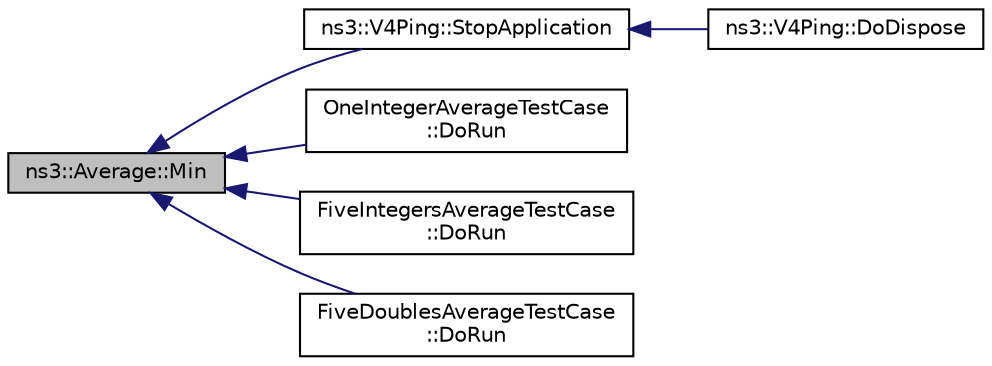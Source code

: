digraph "ns3::Average::Min"
{
  edge [fontname="Helvetica",fontsize="10",labelfontname="Helvetica",labelfontsize="10"];
  node [fontname="Helvetica",fontsize="10",shape=record];
  rankdir="LR";
  Node1 [label="ns3::Average::Min",height=0.2,width=0.4,color="black", fillcolor="grey75", style="filled", fontcolor="black"];
  Node1 -> Node2 [dir="back",color="midnightblue",fontsize="10",style="solid"];
  Node2 [label="ns3::V4Ping::StopApplication",height=0.2,width=0.4,color="black", fillcolor="white", style="filled",URL="$d3/da5/classns3_1_1V4Ping.html#afbf27c64128d147b0d51dfa09ce7b1c8",tooltip="Application specific shutdown code. "];
  Node2 -> Node3 [dir="back",color="midnightblue",fontsize="10",style="solid"];
  Node3 [label="ns3::V4Ping::DoDispose",height=0.2,width=0.4,color="black", fillcolor="white", style="filled",URL="$d3/da5/classns3_1_1V4Ping.html#a78c38c5ceb8df123483c27421e2257ad"];
  Node1 -> Node4 [dir="back",color="midnightblue",fontsize="10",style="solid"];
  Node4 [label="OneIntegerAverageTestCase\l::DoRun",height=0.2,width=0.4,color="black", fillcolor="white", style="filled",URL="$d0/d1e/classOneIntegerAverageTestCase.html#a962250f65e253c4f61890b423f9b2e62",tooltip="Implementation to actually run this TestCase. "];
  Node1 -> Node5 [dir="back",color="midnightblue",fontsize="10",style="solid"];
  Node5 [label="FiveIntegersAverageTestCase\l::DoRun",height=0.2,width=0.4,color="black", fillcolor="white", style="filled",URL="$d9/d20/classFiveIntegersAverageTestCase.html#aab1153b04e5f0c96cbefe3b438ac1bd1",tooltip="Implementation to actually run this TestCase. "];
  Node1 -> Node6 [dir="back",color="midnightblue",fontsize="10",style="solid"];
  Node6 [label="FiveDoublesAverageTestCase\l::DoRun",height=0.2,width=0.4,color="black", fillcolor="white", style="filled",URL="$dd/d8b/classFiveDoublesAverageTestCase.html#aacfcb4f28de8cd6cca19268e9695704d",tooltip="Implementation to actually run this TestCase. "];
}

